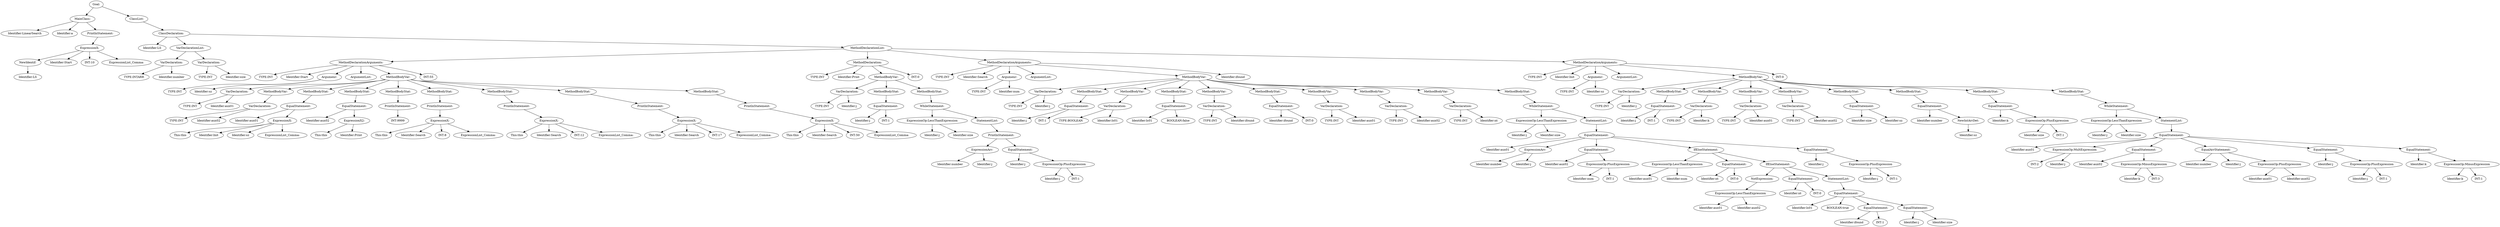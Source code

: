 digraph {
n0 [label="Goal:"];
n1 [label="MainClass:"];
n2 [label="Identifier:LinearSearch"];
n1 -> n2
n3 [label="Identifier:a"];
n1 -> n3
n4 [label="PrintlnStatement:"];
n5 [label="ExpressionX:"];
n6 [label="NewIdentif:"];
n7 [label="Identifier:LS"];
n6 -> n7
n5 -> n6
n8 [label="Identifier:Start"];
n5 -> n8
n9 [label="INT:10"];
n5 -> n9
n10 [label="ExpressionList_Comma:"];
n5 -> n10
n4 -> n5
n1 -> n4
n0 -> n1
n11 [label="ClassList:"];
n12 [label="ClassDeclaration:"];
n13 [label="Identifier:LS"];
n12 -> n13
n14 [label="VarDeclarationList:"];
n15 [label="VarDeclaration:"];
n16 [label="TYPE:INTARR"];
n15 -> n16
n17 [label="Identifier:number"];
n15 -> n17
n14 -> n15
n18 [label="VarDeclaration:"];
n19 [label="TYPE:INT"];
n18 -> n19
n20 [label="Identifier:size"];
n18 -> n20
n14 -> n18
n12 -> n14
n21 [label="MethodDeclarationList:"];
n22 [label="MethodDeclarationArguments:"];
n23 [label="TYPE:INT"];
n22 -> n23
n24 [label="Identifier:Start"];
n22 -> n24
n25 [label="Argumenr:"];
n26 [label="TYPE:INT"];
n25 -> n26
n27 [label="Identifier:sz"];
n25 -> n27
n22 -> n25
n28 [label="ArgumentList:"];
n22 -> n28
n29 [label="MethodBodyVar:"];
n30 [label="VarDeclaration:"];
n31 [label="TYPE:INT"];
n30 -> n31
n32 [label="Identifier:aux01"];
n30 -> n32
n29 -> n30
n33 [label="MethodBodyVar:"];
n34 [label="VarDeclaration:"];
n35 [label="TYPE:INT"];
n34 -> n35
n36 [label="Identifier:aux02"];
n34 -> n36
n33 -> n34
n29 -> n33
n37 [label="MethodBodyStat:"];
n38 [label="EqualStatement:"];
n39 [label="Identifier:aux01"];
n38 -> n39
n40 [label="ExpressionX:"];
n41 [label="This:this"];
n40 -> n41
n42 [label="Identifier:Init"];
n40 -> n42
n43 [label="Identifier:sz"];
n40 -> n43
n44 [label="ExpressionList_Comma:"];
n40 -> n44
n38 -> n40
n37 -> n38
n29 -> n37
n45 [label="MethodBodyStat:"];
n46 [label="EqualStatement:"];
n47 [label="Identifier:aux02"];
n46 -> n47
n48 [label="ExpressionX2:"];
n49 [label="This:this"];
n48 -> n49
n50 [label="Identifier:Print"];
n48 -> n50
n46 -> n48
n45 -> n46
n29 -> n45
n51 [label="MethodBodyStat:"];
n52 [label="PrintlnStatement:"];
n53 [label="INT:9999"];
n52 -> n53
n51 -> n52
n29 -> n51
n54 [label="MethodBodyStat:"];
n55 [label="PrintlnStatement:"];
n56 [label="ExpressionX:"];
n57 [label="This:this"];
n56 -> n57
n58 [label="Identifier:Search"];
n56 -> n58
n59 [label="INT:8"];
n56 -> n59
n60 [label="ExpressionList_Comma:"];
n56 -> n60
n55 -> n56
n54 -> n55
n29 -> n54
n61 [label="MethodBodyStat:"];
n62 [label="PrintlnStatement:"];
n63 [label="ExpressionX:"];
n64 [label="This:this"];
n63 -> n64
n65 [label="Identifier:Search"];
n63 -> n65
n66 [label="INT:12"];
n63 -> n66
n67 [label="ExpressionList_Comma:"];
n63 -> n67
n62 -> n63
n61 -> n62
n29 -> n61
n68 [label="MethodBodyStat:"];
n69 [label="PrintlnStatement:"];
n70 [label="ExpressionX:"];
n71 [label="This:this"];
n70 -> n71
n72 [label="Identifier:Search"];
n70 -> n72
n73 [label="INT:17"];
n70 -> n73
n74 [label="ExpressionList_Comma:"];
n70 -> n74
n69 -> n70
n68 -> n69
n29 -> n68
n75 [label="MethodBodyStat:"];
n76 [label="PrintlnStatement:"];
n77 [label="ExpressionX:"];
n78 [label="This:this"];
n77 -> n78
n79 [label="Identifier:Search"];
n77 -> n79
n80 [label="INT:50"];
n77 -> n80
n81 [label="ExpressionList_Comma:"];
n77 -> n81
n76 -> n77
n75 -> n76
n29 -> n75
n22 -> n29
n82 [label="INT:55"];
n22 -> n82
n21 -> n22
n83 [label="MethodDeclaration:"];
n84 [label="TYPE:INT"];
n83 -> n84
n85 [label="Identifier:Print"];
n83 -> n85
n86 [label="MethodBodyVar:"];
n87 [label="VarDeclaration:"];
n88 [label="TYPE:INT"];
n87 -> n88
n89 [label="Identifier:j"];
n87 -> n89
n86 -> n87
n90 [label="MethodBodyStat:"];
n91 [label="EqualStatement:"];
n92 [label="Identifier:j"];
n91 -> n92
n93 [label="INT:1"];
n91 -> n93
n90 -> n91
n86 -> n90
n94 [label="MethodBodyStat:"];
n95 [label="WhileStatement:"];
n96 [label="ExpressionOp:LessThanExpression"];
n97 [label="Identifier:j"];
n96 -> n97
n98 [label="Identifier:size"];
n96 -> n98
n95 -> n96
n99 [label="StatementList:"];
n100 [label="PrintlnStatement:"];
n101 [label="ExpressionArr:"];
n102 [label="Identifier:number"];
n101 -> n102
n103 [label="Identifier:j"];
n101 -> n103
n100 -> n101
n104 [label="EqualStatement:"];
n105 [label="Identifier:j"];
n104 -> n105
n106 [label="ExpressionOp:PlusExpression"];
n107 [label="Identifier:j"];
n106 -> n107
n108 [label="INT:1"];
n106 -> n108
n104 -> n106
n100 -> n104
n99 -> n100
n95 -> n99
n94 -> n95
n86 -> n94
n83 -> n86
n109 [label="INT:0"];
n83 -> n109
n21 -> n83
n110 [label="MethodDeclarationArguments:"];
n111 [label="TYPE:INT"];
n110 -> n111
n112 [label="Identifier:Search"];
n110 -> n112
n113 [label="Argumenr:"];
n114 [label="TYPE:INT"];
n113 -> n114
n115 [label="Identifier:num"];
n113 -> n115
n110 -> n113
n116 [label="ArgumentList:"];
n110 -> n116
n117 [label="MethodBodyVar:"];
n118 [label="VarDeclaration:"];
n119 [label="TYPE:INT"];
n118 -> n119
n120 [label="Identifier:j"];
n118 -> n120
n117 -> n118
n121 [label="MethodBodyStat:"];
n122 [label="EqualStatement:"];
n123 [label="Identifier:j"];
n122 -> n123
n124 [label="INT:1"];
n122 -> n124
n121 -> n122
n117 -> n121
n125 [label="MethodBodyVar:"];
n126 [label="VarDeclaration:"];
n127 [label="TYPE:BOOLEAN"];
n126 -> n127
n128 [label="Identifier:ls01"];
n126 -> n128
n125 -> n126
n117 -> n125
n129 [label="MethodBodyStat:"];
n130 [label="EqualStatement:"];
n131 [label="Identifier:ls01"];
n130 -> n131
n132 [label="BOOLEAN:false"];
n130 -> n132
n129 -> n130
n117 -> n129
n133 [label="MethodBodyVar:"];
n134 [label="VarDeclaration:"];
n135 [label="TYPE:INT"];
n134 -> n135
n136 [label="Identifier:ifound"];
n134 -> n136
n133 -> n134
n117 -> n133
n137 [label="MethodBodyStat:"];
n138 [label="EqualStatement:"];
n139 [label="Identifier:ifound"];
n138 -> n139
n140 [label="INT:0"];
n138 -> n140
n137 -> n138
n117 -> n137
n141 [label="MethodBodyVar:"];
n142 [label="VarDeclaration:"];
n143 [label="TYPE:INT"];
n142 -> n143
n144 [label="Identifier:aux01"];
n142 -> n144
n141 -> n142
n117 -> n141
n145 [label="MethodBodyVar:"];
n146 [label="VarDeclaration:"];
n147 [label="TYPE:INT"];
n146 -> n147
n148 [label="Identifier:aux02"];
n146 -> n148
n145 -> n146
n117 -> n145
n149 [label="MethodBodyVar:"];
n150 [label="VarDeclaration:"];
n151 [label="TYPE:INT"];
n150 -> n151
n152 [label="Identifier:nt"];
n150 -> n152
n149 -> n150
n117 -> n149
n153 [label="MethodBodyStat:"];
n154 [label="WhileStatement:"];
n155 [label="ExpressionOp:LessThanExpression"];
n156 [label="Identifier:j"];
n155 -> n156
n157 [label="Identifier:size"];
n155 -> n157
n154 -> n155
n158 [label="StatementList:"];
n159 [label="EqualStatement:"];
n160 [label="Identifier:aux01"];
n159 -> n160
n161 [label="ExpressionArr:"];
n162 [label="Identifier:number"];
n161 -> n162
n163 [label="Identifier:j"];
n161 -> n163
n159 -> n161
n164 [label="EqualStatement:"];
n165 [label="Identifier:aux02"];
n164 -> n165
n166 [label="ExpressionOp:PlusExpression"];
n167 [label="Identifier:num"];
n166 -> n167
n168 [label="INT:1"];
n166 -> n168
n164 -> n166
n159 -> n164
n169 [label="IfElseStatement:"];
n170 [label="ExpressionOp:LessThanExpression"];
n171 [label="Identifier:aux01"];
n170 -> n171
n172 [label="Identifier:num"];
n170 -> n172
n169 -> n170
n173 [label="EqualStatement:"];
n174 [label="Identifier:nt"];
n173 -> n174
n175 [label="INT:0"];
n173 -> n175
n169 -> n173
n176 [label="IfElseStatement:"];
n177 [label="NotExpression:"];
n178 [label="ExpressionOp:LessThanExpression"];
n179 [label="Identifier:aux01"];
n178 -> n179
n180 [label="Identifier:aux02"];
n178 -> n180
n177 -> n178
n176 -> n177
n181 [label="EqualStatement:"];
n182 [label="Identifier:nt"];
n181 -> n182
n183 [label="INT:0"];
n181 -> n183
n176 -> n181
n184 [label="StatementList:"];
n185 [label="EqualStatement:"];
n186 [label="Identifier:ls01"];
n185 -> n186
n187 [label="BOOLEAN:true"];
n185 -> n187
n188 [label="EqualStatement:"];
n189 [label="Identifier:ifound"];
n188 -> n189
n190 [label="INT:1"];
n188 -> n190
n185 -> n188
n191 [label="EqualStatement:"];
n192 [label="Identifier:j"];
n191 -> n192
n193 [label="Identifier:size"];
n191 -> n193
n185 -> n191
n184 -> n185
n176 -> n184
n169 -> n176
n159 -> n169
n194 [label="EqualStatement:"];
n195 [label="Identifier:j"];
n194 -> n195
n196 [label="ExpressionOp:PlusExpression"];
n197 [label="Identifier:j"];
n196 -> n197
n198 [label="INT:1"];
n196 -> n198
n194 -> n196
n159 -> n194
n158 -> n159
n154 -> n158
n153 -> n154
n117 -> n153
n110 -> n117
n199 [label="Identifier:ifound"];
n110 -> n199
n21 -> n110
n200 [label="MethodDeclarationArguments:"];
n201 [label="TYPE:INT"];
n200 -> n201
n202 [label="Identifier:Init"];
n200 -> n202
n203 [label="Argumenr:"];
n204 [label="TYPE:INT"];
n203 -> n204
n205 [label="Identifier:sz"];
n203 -> n205
n200 -> n203
n206 [label="ArgumentList:"];
n200 -> n206
n207 [label="MethodBodyVar:"];
n208 [label="VarDeclaration:"];
n209 [label="TYPE:INT"];
n208 -> n209
n210 [label="Identifier:j"];
n208 -> n210
n207 -> n208
n211 [label="MethodBodyStat:"];
n212 [label="EqualStatement:"];
n213 [label="Identifier:j"];
n212 -> n213
n214 [label="INT:1"];
n212 -> n214
n211 -> n212
n207 -> n211
n215 [label="MethodBodyVar:"];
n216 [label="VarDeclaration:"];
n217 [label="TYPE:INT"];
n216 -> n217
n218 [label="Identifier:k"];
n216 -> n218
n215 -> n216
n207 -> n215
n219 [label="MethodBodyVar:"];
n220 [label="VarDeclaration:"];
n221 [label="TYPE:INT"];
n220 -> n221
n222 [label="Identifier:aux01"];
n220 -> n222
n219 -> n220
n207 -> n219
n223 [label="MethodBodyVar:"];
n224 [label="VarDeclaration:"];
n225 [label="TYPE:INT"];
n224 -> n225
n226 [label="Identifier:aux02"];
n224 -> n226
n223 -> n224
n207 -> n223
n227 [label="MethodBodyStat:"];
n228 [label="EqualStatement:"];
n229 [label="Identifier:size"];
n228 -> n229
n230 [label="Identifier:sz"];
n228 -> n230
n227 -> n228
n207 -> n227
n231 [label="MethodBodyStat:"];
n232 [label="EqualStatement:"];
n233 [label="Identifier:number"];
n232 -> n233
n234 [label="NewIntArrDet:"];
n235 [label="Identifier:sz"];
n234 -> n235
n232 -> n234
n231 -> n232
n207 -> n231
n236 [label="MethodBodyStat:"];
n237 [label="EqualStatement:"];
n238 [label="Identifier:k"];
n237 -> n238
n239 [label="ExpressionOp:PlusExpression"];
n240 [label="Identifier:size"];
n239 -> n240
n241 [label="INT:1"];
n239 -> n241
n237 -> n239
n236 -> n237
n207 -> n236
n242 [label="MethodBodyStat:"];
n243 [label="WhileStatement:"];
n244 [label="ExpressionOp:LessThanExpression"];
n245 [label="Identifier:j"];
n244 -> n245
n246 [label="Identifier:size"];
n244 -> n246
n243 -> n244
n247 [label="StatementList:"];
n248 [label="EqualStatement:"];
n249 [label="Identifier:aux01"];
n248 -> n249
n250 [label="ExpressionOp:MultExpression"];
n251 [label="INT:2"];
n250 -> n251
n252 [label="Identifier:j"];
n250 -> n252
n248 -> n250
n253 [label="EqualStatement:"];
n254 [label="Identifier:aux02"];
n253 -> n254
n255 [label="ExpressionOp:MinusExpression"];
n256 [label="Identifier:k"];
n255 -> n256
n257 [label="INT:3"];
n255 -> n257
n253 -> n255
n248 -> n253
n258 [label="EqualArrStatement:"];
n259 [label="Identifier:number"];
n258 -> n259
n260 [label="Identifier:j"];
n258 -> n260
n261 [label="ExpressionOp:PlusExpression"];
n262 [label="Identifier:aux01"];
n261 -> n262
n263 [label="Identifier:aux02"];
n261 -> n263
n258 -> n261
n248 -> n258
n264 [label="EqualStatement:"];
n265 [label="Identifier:j"];
n264 -> n265
n266 [label="ExpressionOp:PlusExpression"];
n267 [label="Identifier:j"];
n266 -> n267
n268 [label="INT:1"];
n266 -> n268
n264 -> n266
n248 -> n264
n269 [label="EqualStatement:"];
n270 [label="Identifier:k"];
n269 -> n270
n271 [label="ExpressionOp:MinusExpression"];
n272 [label="Identifier:k"];
n271 -> n272
n273 [label="INT:1"];
n271 -> n273
n269 -> n271
n248 -> n269
n247 -> n248
n243 -> n247
n242 -> n243
n207 -> n242
n200 -> n207
n274 [label="INT:0"];
n200 -> n274
n21 -> n200
n12 -> n21
n11 -> n12
n0 -> n11
}
